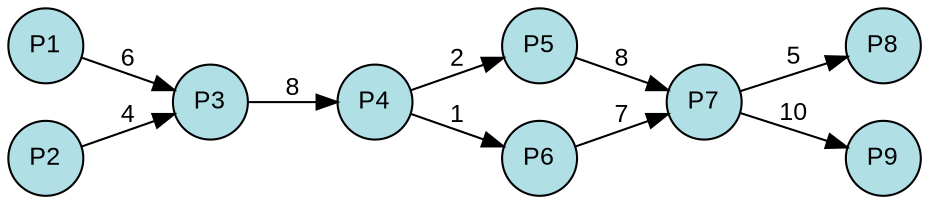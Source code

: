 digraph {
  splines=true;
node [margin=0 fontname=arial fontcolor=black fontsize=12 shape=circle width=0.5 fixedsize=true style=filled fillcolor=powderblue]
  1 [label="P1"]
  2 [label="P2"]
  3 [label="P3"]
  4 [label="P4"]
  5 [label="P5"]
  6 [label="P6"]
  7 [label="P7"]
  8 [label="P8"]
  9 [label="P9"]
rankdir=LR
edge [margin=0 fontname=arial fontcolor=black fontsize=12]
	1 -> 3 [label="6"]
	2 -> 3 [label="4"]
	3 -> 4 [label="8"]
	4 -> 5 [label="2"]
	4 -> 6 [label="1"]
	5 -> 7 [label="8"]
	6 -> 7 [label="7"]
	7 -> 8 [label="5"]
	7 -> 9 [label="10"]
	{rank=same  1, 2 }
	{rank=same  3 }
	{rank=same  4 }
	{rank=same  5, 6 }
	{rank=same  7 }
	{rank=same  8, 9 }
} 
